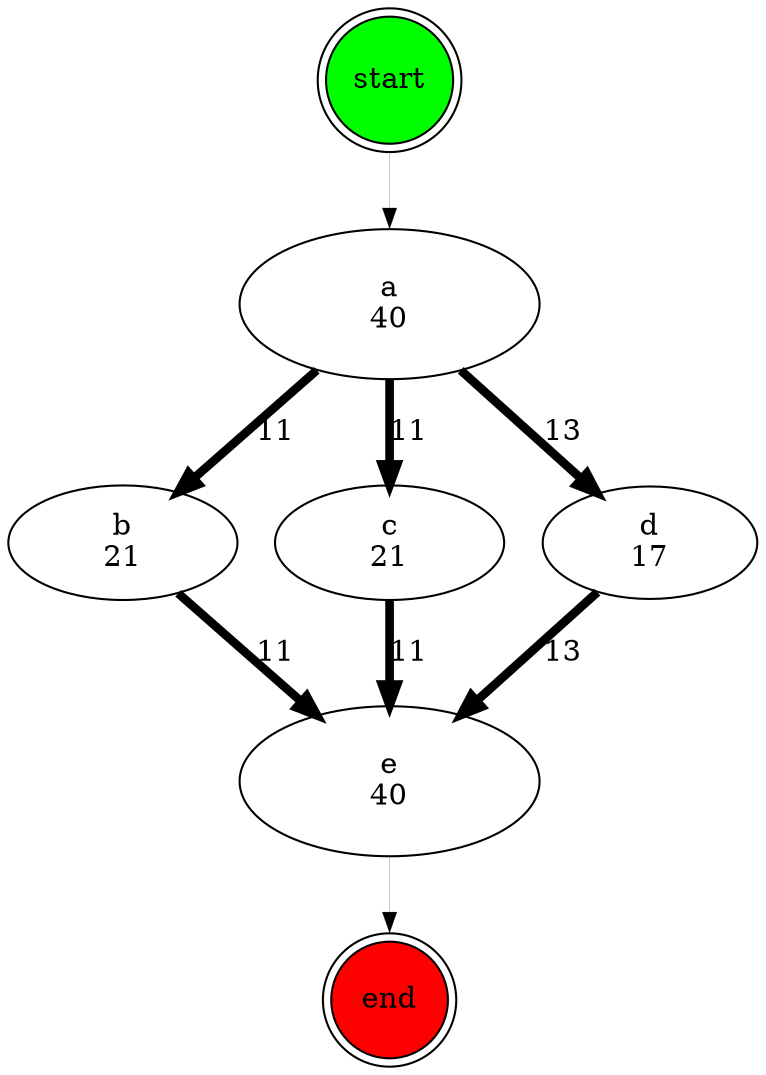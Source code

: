 digraph {
	graph [bb="0,0,359.5,492.39"];
	node [label="\N"];
	a	[height=1,
		label="a
40",
		pos="183,358.1",
		width=2];
	b	[height=0.76389,
		label="b
21",
		pos="55,243.6",
		width=1.5278];
	a -> b	[label=11,
		lp="126,296.6",
		penwidth=4.166666666666666,
		pos="e,81.405,267.8 148.02,326.35 131.11,311.49 110.76,293.6 93.413,278.36"];
	c	[height=0.76389,
		label="c
21",
		pos="183,243.6",
		width=1.5278];
	a -> c	[label=11,
		lp="190,296.6",
		penwidth=4.166666666666666,
		pos="e,183,271.54 183,321.81 183,310.9 183,298.76 183,287.4"];
	d	[height=0.74639,
		label="d
17",
		pos="308,243.6",
		width=1.4306];
	a -> d	[label=13,
		lp="263,296.6",
		penwidth=4.220779220779221,
		pos="e,282.74,267.33 217.49,326.06 234.12,311.09 254.09,293.12 271.03,277.87"];
	e	[height=1,
		label="e
40",
		pos="183,129.1",
		width=2];
	end	[fillcolor=red,
		height=0.77911,
		pos="183,28.048",
		shape=doublecircle,
		style=filled,
		width=0.77911];
	e -> end	[penwidth=0.1,
		pos="e,183,56.512 183,92.617 183,84.079 183,74.934 183,66.317"];
	b -> e	[label=11,
		lp="126,190.6",
		penwidth=4.166666666666666,
		pos="e,148.25,160.64 81.522,219.29 97.38,205.35 117.98,187.24 136.47,170.99"];
	c -> e	[label=11,
		lp="190,190.6",
		penwidth=4.166666666666666,
		pos="e,183,165.34 183,215.65 183,205.28 183,193.07 183,181.17"];
	d -> e	[label=13,
		lp="263,190.6",
		penwidth=4.220779220779221,
		pos="e,217.26,160.93 282.7,219.83 267.33,205.99 247.23,187.9 229.11,171.59"];
	start	[fillcolor=green,
		height=0.85132,
		pos="183,461.74",
		shape=doublecircle,
		style=filled,
		width=0.85132];
	start -> a	[penwidth=0.1,
		pos="e,183,394.39 183,430.52 183,422.27 183,413.15 183,404.27"];
}
